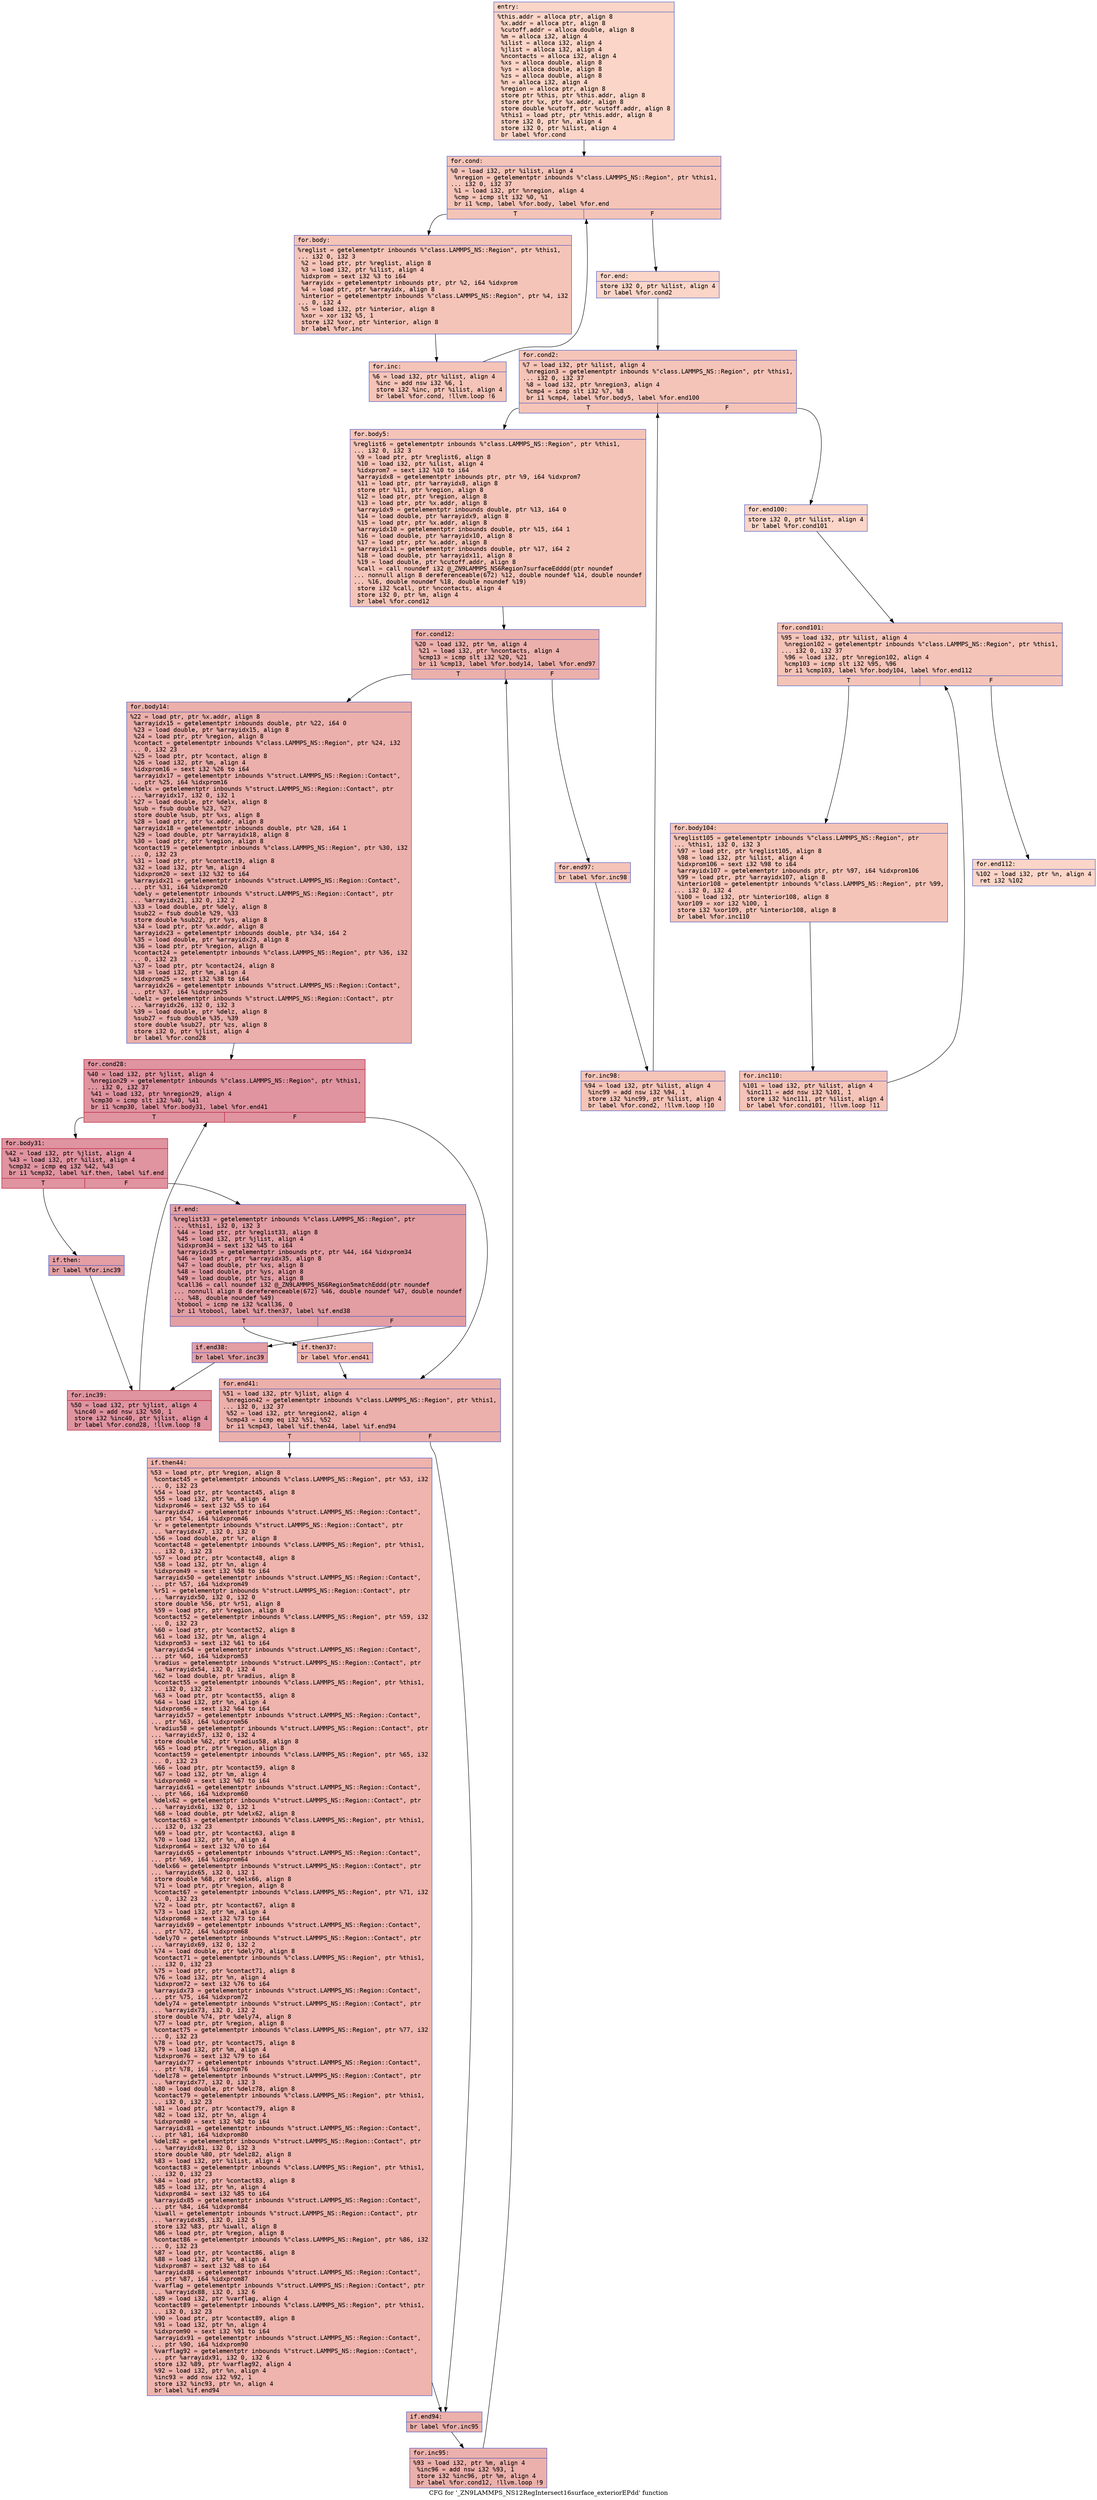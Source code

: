 digraph "CFG for '_ZN9LAMMPS_NS12RegIntersect16surface_exteriorEPdd' function" {
	label="CFG for '_ZN9LAMMPS_NS12RegIntersect16surface_exteriorEPdd' function";

	Node0x5640011e4ea0 [shape=record,color="#3d50c3ff", style=filled, fillcolor="#f5a08170" fontname="Courier",label="{entry:\l|  %this.addr = alloca ptr, align 8\l  %x.addr = alloca ptr, align 8\l  %cutoff.addr = alloca double, align 8\l  %m = alloca i32, align 4\l  %ilist = alloca i32, align 4\l  %jlist = alloca i32, align 4\l  %ncontacts = alloca i32, align 4\l  %xs = alloca double, align 8\l  %ys = alloca double, align 8\l  %zs = alloca double, align 8\l  %n = alloca i32, align 4\l  %region = alloca ptr, align 8\l  store ptr %this, ptr %this.addr, align 8\l  store ptr %x, ptr %x.addr, align 8\l  store double %cutoff, ptr %cutoff.addr, align 8\l  %this1 = load ptr, ptr %this.addr, align 8\l  store i32 0, ptr %n, align 4\l  store i32 0, ptr %ilist, align 4\l  br label %for.cond\l}"];
	Node0x5640011e4ea0 -> Node0x5640011c6dc0[tooltip="entry -> for.cond\nProbability 100.00%" ];
	Node0x5640011c6dc0 [shape=record,color="#3d50c3ff", style=filled, fillcolor="#e97a5f70" fontname="Courier",label="{for.cond:\l|  %0 = load i32, ptr %ilist, align 4\l  %nregion = getelementptr inbounds %\"class.LAMMPS_NS::Region\", ptr %this1,\l... i32 0, i32 37\l  %1 = load i32, ptr %nregion, align 4\l  %cmp = icmp slt i32 %0, %1\l  br i1 %cmp, label %for.body, label %for.end\l|{<s0>T|<s1>F}}"];
	Node0x5640011c6dc0:s0 -> Node0x5640011c70b0[tooltip="for.cond -> for.body\nProbability 96.88%" ];
	Node0x5640011c6dc0:s1 -> Node0x5640011c7130[tooltip="for.cond -> for.end\nProbability 3.12%" ];
	Node0x5640011c70b0 [shape=record,color="#3d50c3ff", style=filled, fillcolor="#e97a5f70" fontname="Courier",label="{for.body:\l|  %reglist = getelementptr inbounds %\"class.LAMMPS_NS::Region\", ptr %this1,\l... i32 0, i32 3\l  %2 = load ptr, ptr %reglist, align 8\l  %3 = load i32, ptr %ilist, align 4\l  %idxprom = sext i32 %3 to i64\l  %arrayidx = getelementptr inbounds ptr, ptr %2, i64 %idxprom\l  %4 = load ptr, ptr %arrayidx, align 8\l  %interior = getelementptr inbounds %\"class.LAMMPS_NS::Region\", ptr %4, i32\l... 0, i32 4\l  %5 = load i32, ptr %interior, align 8\l  %xor = xor i32 %5, 1\l  store i32 %xor, ptr %interior, align 8\l  br label %for.inc\l}"];
	Node0x5640011c70b0 -> Node0x5640011c7a80[tooltip="for.body -> for.inc\nProbability 100.00%" ];
	Node0x5640011c7a80 [shape=record,color="#3d50c3ff", style=filled, fillcolor="#e97a5f70" fontname="Courier",label="{for.inc:\l|  %6 = load i32, ptr %ilist, align 4\l  %inc = add nsw i32 %6, 1\l  store i32 %inc, ptr %ilist, align 4\l  br label %for.cond, !llvm.loop !6\l}"];
	Node0x5640011c7a80 -> Node0x5640011c6dc0[tooltip="for.inc -> for.cond\nProbability 100.00%" ];
	Node0x5640011c7130 [shape=record,color="#3d50c3ff", style=filled, fillcolor="#f5a08170" fontname="Courier",label="{for.end:\l|  store i32 0, ptr %ilist, align 4\l  br label %for.cond2\l}"];
	Node0x5640011c7130 -> Node0x5640011c7ed0[tooltip="for.end -> for.cond2\nProbability 100.00%" ];
	Node0x5640011c7ed0 [shape=record,color="#3d50c3ff", style=filled, fillcolor="#e97a5f70" fontname="Courier",label="{for.cond2:\l|  %7 = load i32, ptr %ilist, align 4\l  %nregion3 = getelementptr inbounds %\"class.LAMMPS_NS::Region\", ptr %this1,\l... i32 0, i32 37\l  %8 = load i32, ptr %nregion3, align 4\l  %cmp4 = icmp slt i32 %7, %8\l  br i1 %cmp4, label %for.body5, label %for.end100\l|{<s0>T|<s1>F}}"];
	Node0x5640011c7ed0:s0 -> Node0x5640011c8230[tooltip="for.cond2 -> for.body5\nProbability 96.88%" ];
	Node0x5640011c7ed0:s1 -> Node0x5640011c82b0[tooltip="for.cond2 -> for.end100\nProbability 3.12%" ];
	Node0x5640011c8230 [shape=record,color="#3d50c3ff", style=filled, fillcolor="#e97a5f70" fontname="Courier",label="{for.body5:\l|  %reglist6 = getelementptr inbounds %\"class.LAMMPS_NS::Region\", ptr %this1,\l... i32 0, i32 3\l  %9 = load ptr, ptr %reglist6, align 8\l  %10 = load i32, ptr %ilist, align 4\l  %idxprom7 = sext i32 %10 to i64\l  %arrayidx8 = getelementptr inbounds ptr, ptr %9, i64 %idxprom7\l  %11 = load ptr, ptr %arrayidx8, align 8\l  store ptr %11, ptr %region, align 8\l  %12 = load ptr, ptr %region, align 8\l  %13 = load ptr, ptr %x.addr, align 8\l  %arrayidx9 = getelementptr inbounds double, ptr %13, i64 0\l  %14 = load double, ptr %arrayidx9, align 8\l  %15 = load ptr, ptr %x.addr, align 8\l  %arrayidx10 = getelementptr inbounds double, ptr %15, i64 1\l  %16 = load double, ptr %arrayidx10, align 8\l  %17 = load ptr, ptr %x.addr, align 8\l  %arrayidx11 = getelementptr inbounds double, ptr %17, i64 2\l  %18 = load double, ptr %arrayidx11, align 8\l  %19 = load double, ptr %cutoff.addr, align 8\l  %call = call noundef i32 @_ZN9LAMMPS_NS6Region7surfaceEdddd(ptr noundef\l... nonnull align 8 dereferenceable(672) %12, double noundef %14, double noundef\l... %16, double noundef %18, double noundef %19)\l  store i32 %call, ptr %ncontacts, align 4\l  store i32 0, ptr %m, align 4\l  br label %for.cond12\l}"];
	Node0x5640011c8230 -> Node0x5640011c9220[tooltip="for.body5 -> for.cond12\nProbability 100.00%" ];
	Node0x5640011c9220 [shape=record,color="#3d50c3ff", style=filled, fillcolor="#d24b4070" fontname="Courier",label="{for.cond12:\l|  %20 = load i32, ptr %m, align 4\l  %21 = load i32, ptr %ncontacts, align 4\l  %cmp13 = icmp slt i32 %20, %21\l  br i1 %cmp13, label %for.body14, label %for.end97\l|{<s0>T|<s1>F}}"];
	Node0x5640011c9220:s0 -> Node0x5640011c9470[tooltip="for.cond12 -> for.body14\nProbability 96.88%" ];
	Node0x5640011c9220:s1 -> Node0x5640011c94c0[tooltip="for.cond12 -> for.end97\nProbability 3.12%" ];
	Node0x5640011c9470 [shape=record,color="#3d50c3ff", style=filled, fillcolor="#d24b4070" fontname="Courier",label="{for.body14:\l|  %22 = load ptr, ptr %x.addr, align 8\l  %arrayidx15 = getelementptr inbounds double, ptr %22, i64 0\l  %23 = load double, ptr %arrayidx15, align 8\l  %24 = load ptr, ptr %region, align 8\l  %contact = getelementptr inbounds %\"class.LAMMPS_NS::Region\", ptr %24, i32\l... 0, i32 23\l  %25 = load ptr, ptr %contact, align 8\l  %26 = load i32, ptr %m, align 4\l  %idxprom16 = sext i32 %26 to i64\l  %arrayidx17 = getelementptr inbounds %\"struct.LAMMPS_NS::Region::Contact\",\l... ptr %25, i64 %idxprom16\l  %delx = getelementptr inbounds %\"struct.LAMMPS_NS::Region::Contact\", ptr\l... %arrayidx17, i32 0, i32 1\l  %27 = load double, ptr %delx, align 8\l  %sub = fsub double %23, %27\l  store double %sub, ptr %xs, align 8\l  %28 = load ptr, ptr %x.addr, align 8\l  %arrayidx18 = getelementptr inbounds double, ptr %28, i64 1\l  %29 = load double, ptr %arrayidx18, align 8\l  %30 = load ptr, ptr %region, align 8\l  %contact19 = getelementptr inbounds %\"class.LAMMPS_NS::Region\", ptr %30, i32\l... 0, i32 23\l  %31 = load ptr, ptr %contact19, align 8\l  %32 = load i32, ptr %m, align 4\l  %idxprom20 = sext i32 %32 to i64\l  %arrayidx21 = getelementptr inbounds %\"struct.LAMMPS_NS::Region::Contact\",\l... ptr %31, i64 %idxprom20\l  %dely = getelementptr inbounds %\"struct.LAMMPS_NS::Region::Contact\", ptr\l... %arrayidx21, i32 0, i32 2\l  %33 = load double, ptr %dely, align 8\l  %sub22 = fsub double %29, %33\l  store double %sub22, ptr %ys, align 8\l  %34 = load ptr, ptr %x.addr, align 8\l  %arrayidx23 = getelementptr inbounds double, ptr %34, i64 2\l  %35 = load double, ptr %arrayidx23, align 8\l  %36 = load ptr, ptr %region, align 8\l  %contact24 = getelementptr inbounds %\"class.LAMMPS_NS::Region\", ptr %36, i32\l... 0, i32 23\l  %37 = load ptr, ptr %contact24, align 8\l  %38 = load i32, ptr %m, align 4\l  %idxprom25 = sext i32 %38 to i64\l  %arrayidx26 = getelementptr inbounds %\"struct.LAMMPS_NS::Region::Contact\",\l... ptr %37, i64 %idxprom25\l  %delz = getelementptr inbounds %\"struct.LAMMPS_NS::Region::Contact\", ptr\l... %arrayidx26, i32 0, i32 3\l  %39 = load double, ptr %delz, align 8\l  %sub27 = fsub double %35, %39\l  store double %sub27, ptr %zs, align 8\l  store i32 0, ptr %jlist, align 4\l  br label %for.cond28\l}"];
	Node0x5640011c9470 -> Node0x5640011f3e90[tooltip="for.body14 -> for.cond28\nProbability 100.00%" ];
	Node0x5640011f3e90 [shape=record,color="#b70d28ff", style=filled, fillcolor="#b70d2870" fontname="Courier",label="{for.cond28:\l|  %40 = load i32, ptr %jlist, align 4\l  %nregion29 = getelementptr inbounds %\"class.LAMMPS_NS::Region\", ptr %this1,\l... i32 0, i32 37\l  %41 = load i32, ptr %nregion29, align 4\l  %cmp30 = icmp slt i32 %40, %41\l  br i1 %cmp30, label %for.body31, label %for.end41\l|{<s0>T|<s1>F}}"];
	Node0x5640011f3e90:s0 -> Node0x5640011f4220[tooltip="for.cond28 -> for.body31\nProbability 96.88%" ];
	Node0x5640011f3e90:s1 -> Node0x5640011f42a0[tooltip="for.cond28 -> for.end41\nProbability 3.12%" ];
	Node0x5640011f4220 [shape=record,color="#b70d28ff", style=filled, fillcolor="#b70d2870" fontname="Courier",label="{for.body31:\l|  %42 = load i32, ptr %jlist, align 4\l  %43 = load i32, ptr %ilist, align 4\l  %cmp32 = icmp eq i32 %42, %43\l  br i1 %cmp32, label %if.then, label %if.end\l|{<s0>T|<s1>F}}"];
	Node0x5640011f4220:s0 -> Node0x5640011f4580[tooltip="for.body31 -> if.then\nProbability 50.00%" ];
	Node0x5640011f4220:s1 -> Node0x5640011f45f0[tooltip="for.body31 -> if.end\nProbability 50.00%" ];
	Node0x5640011f4580 [shape=record,color="#3d50c3ff", style=filled, fillcolor="#be242e70" fontname="Courier",label="{if.then:\l|  br label %for.inc39\l}"];
	Node0x5640011f4580 -> Node0x5640011f4710[tooltip="if.then -> for.inc39\nProbability 100.00%" ];
	Node0x5640011f45f0 [shape=record,color="#3d50c3ff", style=filled, fillcolor="#be242e70" fontname="Courier",label="{if.end:\l|  %reglist33 = getelementptr inbounds %\"class.LAMMPS_NS::Region\", ptr\l... %this1, i32 0, i32 3\l  %44 = load ptr, ptr %reglist33, align 8\l  %45 = load i32, ptr %jlist, align 4\l  %idxprom34 = sext i32 %45 to i64\l  %arrayidx35 = getelementptr inbounds ptr, ptr %44, i64 %idxprom34\l  %46 = load ptr, ptr %arrayidx35, align 8\l  %47 = load double, ptr %xs, align 8\l  %48 = load double, ptr %ys, align 8\l  %49 = load double, ptr %zs, align 8\l  %call36 = call noundef i32 @_ZN9LAMMPS_NS6Region5matchEddd(ptr noundef\l... nonnull align 8 dereferenceable(672) %46, double noundef %47, double noundef\l... %48, double noundef %49)\l  %tobool = icmp ne i32 %call36, 0\l  br i1 %tobool, label %if.then37, label %if.end38\l|{<s0>T|<s1>F}}"];
	Node0x5640011f45f0:s0 -> Node0x5640011f57f0[tooltip="if.end -> if.then37\nProbability 3.12%" ];
	Node0x5640011f45f0:s1 -> Node0x5640011f5840[tooltip="if.end -> if.end38\nProbability 96.88%" ];
	Node0x5640011f57f0 [shape=record,color="#3d50c3ff", style=filled, fillcolor="#dc5d4a70" fontname="Courier",label="{if.then37:\l|  br label %for.end41\l}"];
	Node0x5640011f57f0 -> Node0x5640011f42a0[tooltip="if.then37 -> for.end41\nProbability 100.00%" ];
	Node0x5640011f5840 [shape=record,color="#3d50c3ff", style=filled, fillcolor="#be242e70" fontname="Courier",label="{if.end38:\l|  br label %for.inc39\l}"];
	Node0x5640011f5840 -> Node0x5640011f4710[tooltip="if.end38 -> for.inc39\nProbability 100.00%" ];
	Node0x5640011f4710 [shape=record,color="#b70d28ff", style=filled, fillcolor="#b70d2870" fontname="Courier",label="{for.inc39:\l|  %50 = load i32, ptr %jlist, align 4\l  %inc40 = add nsw i32 %50, 1\l  store i32 %inc40, ptr %jlist, align 4\l  br label %for.cond28, !llvm.loop !8\l}"];
	Node0x5640011f4710 -> Node0x5640011f3e90[tooltip="for.inc39 -> for.cond28\nProbability 100.00%" ];
	Node0x5640011f42a0 [shape=record,color="#3d50c3ff", style=filled, fillcolor="#d24b4070" fontname="Courier",label="{for.end41:\l|  %51 = load i32, ptr %jlist, align 4\l  %nregion42 = getelementptr inbounds %\"class.LAMMPS_NS::Region\", ptr %this1,\l... i32 0, i32 37\l  %52 = load i32, ptr %nregion42, align 4\l  %cmp43 = icmp eq i32 %51, %52\l  br i1 %cmp43, label %if.then44, label %if.end94\l|{<s0>T|<s1>F}}"];
	Node0x5640011f42a0:s0 -> Node0x5640011f6050[tooltip="for.end41 -> if.then44\nProbability 50.00%" ];
	Node0x5640011f42a0:s1 -> Node0x5640011f60d0[tooltip="for.end41 -> if.end94\nProbability 50.00%" ];
	Node0x5640011f6050 [shape=record,color="#3d50c3ff", style=filled, fillcolor="#d8564670" fontname="Courier",label="{if.then44:\l|  %53 = load ptr, ptr %region, align 8\l  %contact45 = getelementptr inbounds %\"class.LAMMPS_NS::Region\", ptr %53, i32\l... 0, i32 23\l  %54 = load ptr, ptr %contact45, align 8\l  %55 = load i32, ptr %m, align 4\l  %idxprom46 = sext i32 %55 to i64\l  %arrayidx47 = getelementptr inbounds %\"struct.LAMMPS_NS::Region::Contact\",\l... ptr %54, i64 %idxprom46\l  %r = getelementptr inbounds %\"struct.LAMMPS_NS::Region::Contact\", ptr\l... %arrayidx47, i32 0, i32 0\l  %56 = load double, ptr %r, align 8\l  %contact48 = getelementptr inbounds %\"class.LAMMPS_NS::Region\", ptr %this1,\l... i32 0, i32 23\l  %57 = load ptr, ptr %contact48, align 8\l  %58 = load i32, ptr %n, align 4\l  %idxprom49 = sext i32 %58 to i64\l  %arrayidx50 = getelementptr inbounds %\"struct.LAMMPS_NS::Region::Contact\",\l... ptr %57, i64 %idxprom49\l  %r51 = getelementptr inbounds %\"struct.LAMMPS_NS::Region::Contact\", ptr\l... %arrayidx50, i32 0, i32 0\l  store double %56, ptr %r51, align 8\l  %59 = load ptr, ptr %region, align 8\l  %contact52 = getelementptr inbounds %\"class.LAMMPS_NS::Region\", ptr %59, i32\l... 0, i32 23\l  %60 = load ptr, ptr %contact52, align 8\l  %61 = load i32, ptr %m, align 4\l  %idxprom53 = sext i32 %61 to i64\l  %arrayidx54 = getelementptr inbounds %\"struct.LAMMPS_NS::Region::Contact\",\l... ptr %60, i64 %idxprom53\l  %radius = getelementptr inbounds %\"struct.LAMMPS_NS::Region::Contact\", ptr\l... %arrayidx54, i32 0, i32 4\l  %62 = load double, ptr %radius, align 8\l  %contact55 = getelementptr inbounds %\"class.LAMMPS_NS::Region\", ptr %this1,\l... i32 0, i32 23\l  %63 = load ptr, ptr %contact55, align 8\l  %64 = load i32, ptr %n, align 4\l  %idxprom56 = sext i32 %64 to i64\l  %arrayidx57 = getelementptr inbounds %\"struct.LAMMPS_NS::Region::Contact\",\l... ptr %63, i64 %idxprom56\l  %radius58 = getelementptr inbounds %\"struct.LAMMPS_NS::Region::Contact\", ptr\l... %arrayidx57, i32 0, i32 4\l  store double %62, ptr %radius58, align 8\l  %65 = load ptr, ptr %region, align 8\l  %contact59 = getelementptr inbounds %\"class.LAMMPS_NS::Region\", ptr %65, i32\l... 0, i32 23\l  %66 = load ptr, ptr %contact59, align 8\l  %67 = load i32, ptr %m, align 4\l  %idxprom60 = sext i32 %67 to i64\l  %arrayidx61 = getelementptr inbounds %\"struct.LAMMPS_NS::Region::Contact\",\l... ptr %66, i64 %idxprom60\l  %delx62 = getelementptr inbounds %\"struct.LAMMPS_NS::Region::Contact\", ptr\l... %arrayidx61, i32 0, i32 1\l  %68 = load double, ptr %delx62, align 8\l  %contact63 = getelementptr inbounds %\"class.LAMMPS_NS::Region\", ptr %this1,\l... i32 0, i32 23\l  %69 = load ptr, ptr %contact63, align 8\l  %70 = load i32, ptr %n, align 4\l  %idxprom64 = sext i32 %70 to i64\l  %arrayidx65 = getelementptr inbounds %\"struct.LAMMPS_NS::Region::Contact\",\l... ptr %69, i64 %idxprom64\l  %delx66 = getelementptr inbounds %\"struct.LAMMPS_NS::Region::Contact\", ptr\l... %arrayidx65, i32 0, i32 1\l  store double %68, ptr %delx66, align 8\l  %71 = load ptr, ptr %region, align 8\l  %contact67 = getelementptr inbounds %\"class.LAMMPS_NS::Region\", ptr %71, i32\l... 0, i32 23\l  %72 = load ptr, ptr %contact67, align 8\l  %73 = load i32, ptr %m, align 4\l  %idxprom68 = sext i32 %73 to i64\l  %arrayidx69 = getelementptr inbounds %\"struct.LAMMPS_NS::Region::Contact\",\l... ptr %72, i64 %idxprom68\l  %dely70 = getelementptr inbounds %\"struct.LAMMPS_NS::Region::Contact\", ptr\l... %arrayidx69, i32 0, i32 2\l  %74 = load double, ptr %dely70, align 8\l  %contact71 = getelementptr inbounds %\"class.LAMMPS_NS::Region\", ptr %this1,\l... i32 0, i32 23\l  %75 = load ptr, ptr %contact71, align 8\l  %76 = load i32, ptr %n, align 4\l  %idxprom72 = sext i32 %76 to i64\l  %arrayidx73 = getelementptr inbounds %\"struct.LAMMPS_NS::Region::Contact\",\l... ptr %75, i64 %idxprom72\l  %dely74 = getelementptr inbounds %\"struct.LAMMPS_NS::Region::Contact\", ptr\l... %arrayidx73, i32 0, i32 2\l  store double %74, ptr %dely74, align 8\l  %77 = load ptr, ptr %region, align 8\l  %contact75 = getelementptr inbounds %\"class.LAMMPS_NS::Region\", ptr %77, i32\l... 0, i32 23\l  %78 = load ptr, ptr %contact75, align 8\l  %79 = load i32, ptr %m, align 4\l  %idxprom76 = sext i32 %79 to i64\l  %arrayidx77 = getelementptr inbounds %\"struct.LAMMPS_NS::Region::Contact\",\l... ptr %78, i64 %idxprom76\l  %delz78 = getelementptr inbounds %\"struct.LAMMPS_NS::Region::Contact\", ptr\l... %arrayidx77, i32 0, i32 3\l  %80 = load double, ptr %delz78, align 8\l  %contact79 = getelementptr inbounds %\"class.LAMMPS_NS::Region\", ptr %this1,\l... i32 0, i32 23\l  %81 = load ptr, ptr %contact79, align 8\l  %82 = load i32, ptr %n, align 4\l  %idxprom80 = sext i32 %82 to i64\l  %arrayidx81 = getelementptr inbounds %\"struct.LAMMPS_NS::Region::Contact\",\l... ptr %81, i64 %idxprom80\l  %delz82 = getelementptr inbounds %\"struct.LAMMPS_NS::Region::Contact\", ptr\l... %arrayidx81, i32 0, i32 3\l  store double %80, ptr %delz82, align 8\l  %83 = load i32, ptr %ilist, align 4\l  %contact83 = getelementptr inbounds %\"class.LAMMPS_NS::Region\", ptr %this1,\l... i32 0, i32 23\l  %84 = load ptr, ptr %contact83, align 8\l  %85 = load i32, ptr %n, align 4\l  %idxprom84 = sext i32 %85 to i64\l  %arrayidx85 = getelementptr inbounds %\"struct.LAMMPS_NS::Region::Contact\",\l... ptr %84, i64 %idxprom84\l  %iwall = getelementptr inbounds %\"struct.LAMMPS_NS::Region::Contact\", ptr\l... %arrayidx85, i32 0, i32 5\l  store i32 %83, ptr %iwall, align 8\l  %86 = load ptr, ptr %region, align 8\l  %contact86 = getelementptr inbounds %\"class.LAMMPS_NS::Region\", ptr %86, i32\l... 0, i32 23\l  %87 = load ptr, ptr %contact86, align 8\l  %88 = load i32, ptr %m, align 4\l  %idxprom87 = sext i32 %88 to i64\l  %arrayidx88 = getelementptr inbounds %\"struct.LAMMPS_NS::Region::Contact\",\l... ptr %87, i64 %idxprom87\l  %varflag = getelementptr inbounds %\"struct.LAMMPS_NS::Region::Contact\", ptr\l... %arrayidx88, i32 0, i32 6\l  %89 = load i32, ptr %varflag, align 4\l  %contact89 = getelementptr inbounds %\"class.LAMMPS_NS::Region\", ptr %this1,\l... i32 0, i32 23\l  %90 = load ptr, ptr %contact89, align 8\l  %91 = load i32, ptr %n, align 4\l  %idxprom90 = sext i32 %91 to i64\l  %arrayidx91 = getelementptr inbounds %\"struct.LAMMPS_NS::Region::Contact\",\l... ptr %90, i64 %idxprom90\l  %varflag92 = getelementptr inbounds %\"struct.LAMMPS_NS::Region::Contact\",\l... ptr %arrayidx91, i32 0, i32 6\l  store i32 %89, ptr %varflag92, align 4\l  %92 = load i32, ptr %n, align 4\l  %inc93 = add nsw i32 %92, 1\l  store i32 %inc93, ptr %n, align 4\l  br label %if.end94\l}"];
	Node0x5640011f6050 -> Node0x5640011f60d0[tooltip="if.then44 -> if.end94\nProbability 100.00%" ];
	Node0x5640011f60d0 [shape=record,color="#3d50c3ff", style=filled, fillcolor="#d24b4070" fontname="Courier",label="{if.end94:\l|  br label %for.inc95\l}"];
	Node0x5640011f60d0 -> Node0x5640011fac80[tooltip="if.end94 -> for.inc95\nProbability 100.00%" ];
	Node0x5640011fac80 [shape=record,color="#3d50c3ff", style=filled, fillcolor="#d24b4070" fontname="Courier",label="{for.inc95:\l|  %93 = load i32, ptr %m, align 4\l  %inc96 = add nsw i32 %93, 1\l  store i32 %inc96, ptr %m, align 4\l  br label %for.cond12, !llvm.loop !9\l}"];
	Node0x5640011fac80 -> Node0x5640011c9220[tooltip="for.inc95 -> for.cond12\nProbability 100.00%" ];
	Node0x5640011c94c0 [shape=record,color="#3d50c3ff", style=filled, fillcolor="#e97a5f70" fontname="Courier",label="{for.end97:\l|  br label %for.inc98\l}"];
	Node0x5640011c94c0 -> Node0x5640011fb100[tooltip="for.end97 -> for.inc98\nProbability 100.00%" ];
	Node0x5640011fb100 [shape=record,color="#3d50c3ff", style=filled, fillcolor="#e97a5f70" fontname="Courier",label="{for.inc98:\l|  %94 = load i32, ptr %ilist, align 4\l  %inc99 = add nsw i32 %94, 1\l  store i32 %inc99, ptr %ilist, align 4\l  br label %for.cond2, !llvm.loop !10\l}"];
	Node0x5640011fb100 -> Node0x5640011c7ed0[tooltip="for.inc98 -> for.cond2\nProbability 100.00%" ];
	Node0x5640011c82b0 [shape=record,color="#3d50c3ff", style=filled, fillcolor="#f5a08170" fontname="Courier",label="{for.end100:\l|  store i32 0, ptr %ilist, align 4\l  br label %for.cond101\l}"];
	Node0x5640011c82b0 -> Node0x5640011fb620[tooltip="for.end100 -> for.cond101\nProbability 100.00%" ];
	Node0x5640011fb620 [shape=record,color="#3d50c3ff", style=filled, fillcolor="#e97a5f70" fontname="Courier",label="{for.cond101:\l|  %95 = load i32, ptr %ilist, align 4\l  %nregion102 = getelementptr inbounds %\"class.LAMMPS_NS::Region\", ptr %this1,\l... i32 0, i32 37\l  %96 = load i32, ptr %nregion102, align 4\l  %cmp103 = icmp slt i32 %95, %96\l  br i1 %cmp103, label %for.body104, label %for.end112\l|{<s0>T|<s1>F}}"];
	Node0x5640011fb620:s0 -> Node0x5640011f4e80[tooltip="for.cond101 -> for.body104\nProbability 96.88%" ];
	Node0x5640011fb620:s1 -> Node0x5640011f4f00[tooltip="for.cond101 -> for.end112\nProbability 3.12%" ];
	Node0x5640011f4e80 [shape=record,color="#3d50c3ff", style=filled, fillcolor="#e97a5f70" fontname="Courier",label="{for.body104:\l|  %reglist105 = getelementptr inbounds %\"class.LAMMPS_NS::Region\", ptr\l... %this1, i32 0, i32 3\l  %97 = load ptr, ptr %reglist105, align 8\l  %98 = load i32, ptr %ilist, align 4\l  %idxprom106 = sext i32 %98 to i64\l  %arrayidx107 = getelementptr inbounds ptr, ptr %97, i64 %idxprom106\l  %99 = load ptr, ptr %arrayidx107, align 8\l  %interior108 = getelementptr inbounds %\"class.LAMMPS_NS::Region\", ptr %99,\l... i32 0, i32 4\l  %100 = load i32, ptr %interior108, align 8\l  %xor109 = xor i32 %100, 1\l  store i32 %xor109, ptr %interior108, align 8\l  br label %for.inc110\l}"];
	Node0x5640011f4e80 -> Node0x5640011fca10[tooltip="for.body104 -> for.inc110\nProbability 100.00%" ];
	Node0x5640011fca10 [shape=record,color="#3d50c3ff", style=filled, fillcolor="#e97a5f70" fontname="Courier",label="{for.inc110:\l|  %101 = load i32, ptr %ilist, align 4\l  %inc111 = add nsw i32 %101, 1\l  store i32 %inc111, ptr %ilist, align 4\l  br label %for.cond101, !llvm.loop !11\l}"];
	Node0x5640011fca10 -> Node0x5640011fb620[tooltip="for.inc110 -> for.cond101\nProbability 100.00%" ];
	Node0x5640011f4f00 [shape=record,color="#3d50c3ff", style=filled, fillcolor="#f5a08170" fontname="Courier",label="{for.end112:\l|  %102 = load i32, ptr %n, align 4\l  ret i32 %102\l}"];
}
